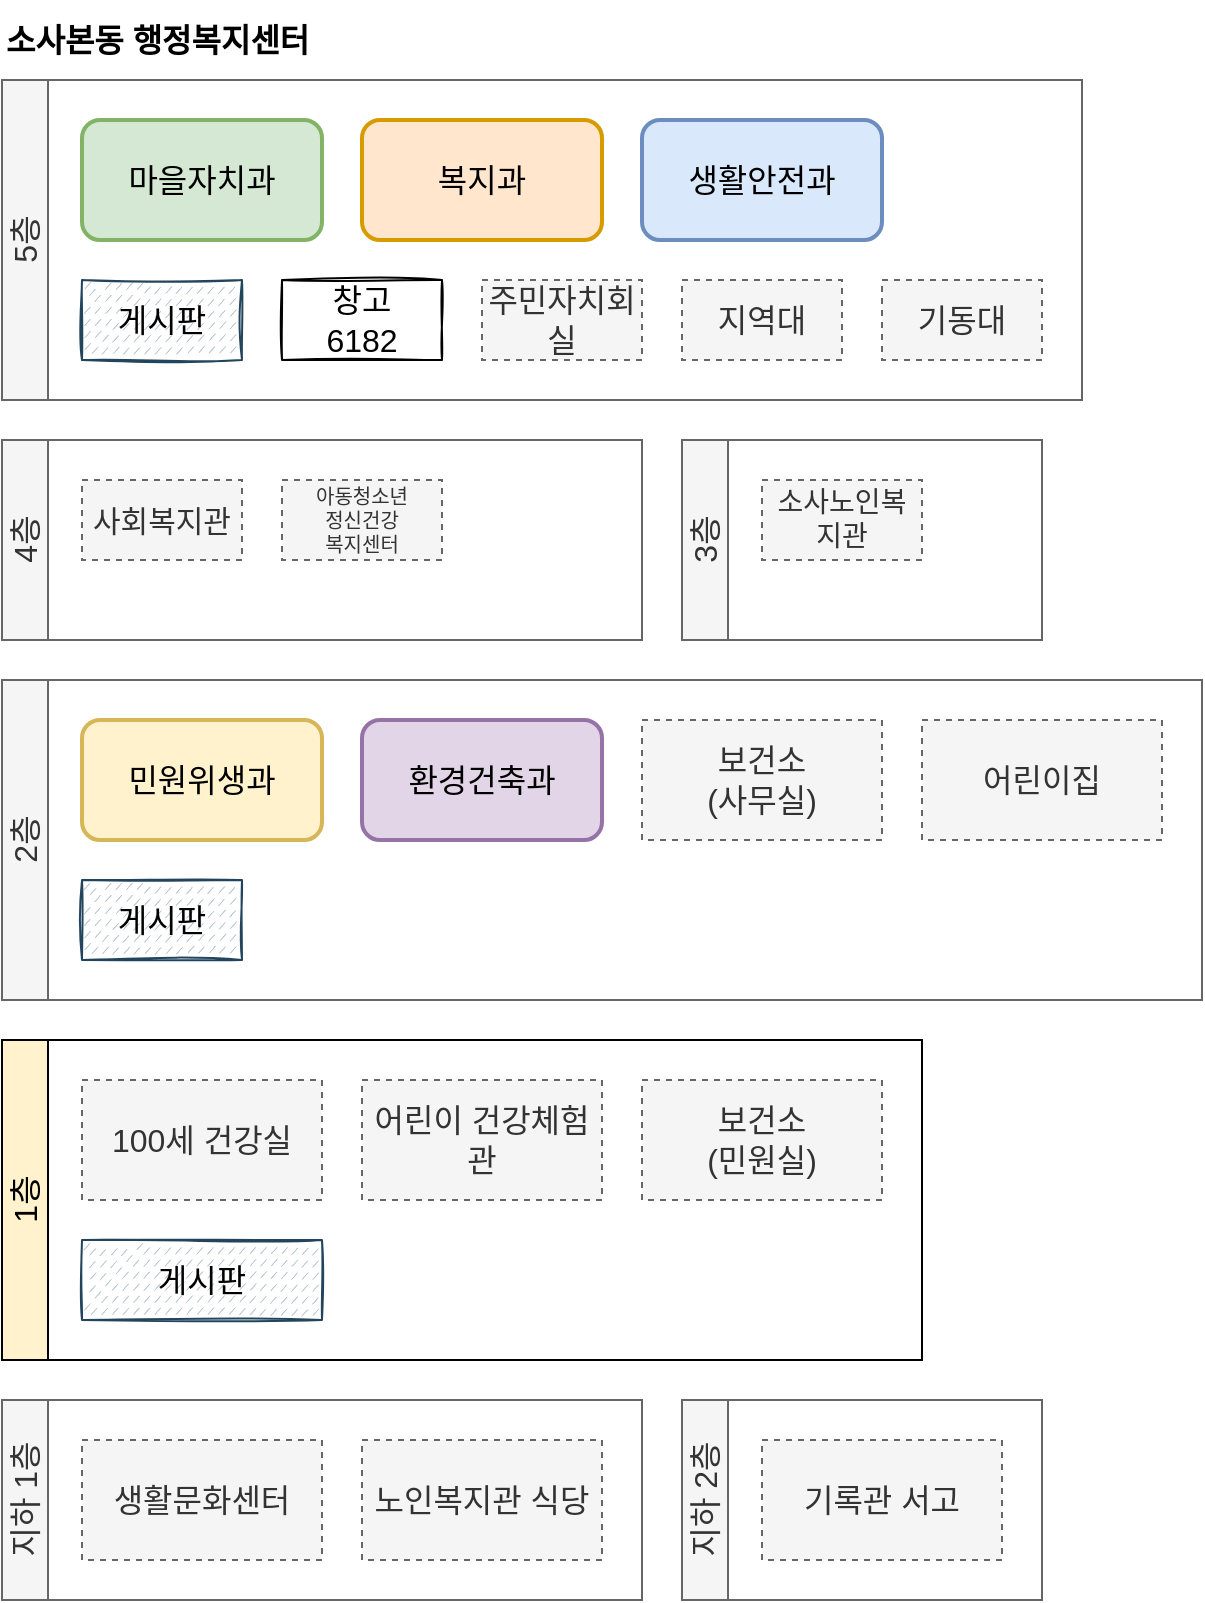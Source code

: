 <mxfile version="20.5.3" type="github">
  <diagram id="eLIVxNQiJWbGcrF2bT0w" name="페이지-1">
    <mxGraphModel dx="745" dy="589" grid="1" gridSize="10" guides="1" tooltips="1" connect="1" arrows="1" fold="1" page="1" pageScale="1" pageWidth="827" pageHeight="1169" math="0" shadow="0">
      <root>
        <mxCell id="0" />
        <mxCell id="1" parent="0" />
        <mxCell id="WZCAYHtos3Cy1ELbFCDV-2" value="소사본동 행정복지센터" style="text;strokeColor=none;fillColor=none;align=left;verticalAlign=middle;whiteSpace=wrap;rounded=0;fontSize=16;fontStyle=1;labelBorderColor=none;labelBackgroundColor=none;html=1;" parent="1" vertex="1">
          <mxGeometry x="40" y="40" width="200" height="40" as="geometry" />
        </mxCell>
        <mxCell id="WZCAYHtos3Cy1ELbFCDV-12" value="&lt;span style=&quot;font-weight: normal;&quot;&gt;5층&lt;/span&gt;" style="swimlane;whiteSpace=wrap;html=1;fontSize=16;fillColor=#f5f5f5;fontColor=#333333;strokeColor=#666666;horizontal=0;" parent="1" vertex="1">
          <mxGeometry x="40" y="80" width="540" height="160" as="geometry" />
        </mxCell>
        <mxCell id="WZCAYHtos3Cy1ELbFCDV-10" value="마을자치과" style="rounded=1;whiteSpace=wrap;html=1;fontSize=16;fillColor=#d5e8d4;strokeColor=#82b366;strokeWidth=2;glass=0;sketch=0;" parent="WZCAYHtos3Cy1ELbFCDV-12" vertex="1">
          <mxGeometry x="40" y="20" width="120" height="60" as="geometry" />
        </mxCell>
        <mxCell id="WZCAYHtos3Cy1ELbFCDV-13" value="복지과" style="rounded=1;whiteSpace=wrap;html=1;fontSize=16;fillColor=#ffe6cc;strokeColor=#d79b00;strokeWidth=2;glass=0;sketch=0;" parent="WZCAYHtos3Cy1ELbFCDV-12" vertex="1">
          <mxGeometry x="180" y="20" width="120" height="60" as="geometry" />
        </mxCell>
        <mxCell id="WZCAYHtos3Cy1ELbFCDV-14" value="생활안전과" style="rounded=1;whiteSpace=wrap;html=1;fontSize=16;fillColor=#dae8fc;strokeColor=#6c8ebf;strokeWidth=2;perimeterSpacing=0;glass=0;sketch=0;shadow=0;" parent="WZCAYHtos3Cy1ELbFCDV-12" vertex="1">
          <mxGeometry x="320" y="20" width="120" height="60" as="geometry" />
        </mxCell>
        <mxCell id="WZCAYHtos3Cy1ELbFCDV-15" value="창고&lt;br&gt;6182" style="rounded=0;whiteSpace=wrap;html=1;fontSize=16;strokeWidth=1;sketch=1;" parent="WZCAYHtos3Cy1ELbFCDV-12" vertex="1">
          <mxGeometry x="140" y="100" width="80" height="40" as="geometry" />
        </mxCell>
        <mxCell id="WZCAYHtos3Cy1ELbFCDV-53" value="게시판" style="rounded=0;whiteSpace=wrap;html=1;fontSize=16;fillColor=#bac8d3;strokeColor=#23445d;sketch=1;perimeterSpacing=0;curveFitting=0.95;hachureAngle=-41;gradientColor=none;fillStyle=dashed;" parent="WZCAYHtos3Cy1ELbFCDV-12" vertex="1">
          <mxGeometry x="40" y="100" width="80" height="40" as="geometry" />
        </mxCell>
        <mxCell id="vdcQb1Do8qtpe8zLqnzl-1" value="주민자치회실" style="rounded=0;whiteSpace=wrap;html=1;fontSize=16;strokeWidth=1;sketch=0;fillColor=#f5f5f5;fontColor=#333333;strokeColor=#666666;dashed=1;" parent="WZCAYHtos3Cy1ELbFCDV-12" vertex="1">
          <mxGeometry x="240" y="100" width="80" height="40" as="geometry" />
        </mxCell>
        <mxCell id="vdcQb1Do8qtpe8zLqnzl-2" value="지역대" style="rounded=0;whiteSpace=wrap;html=1;fontSize=16;strokeWidth=1;sketch=0;fillColor=#f5f5f5;fontColor=#333333;strokeColor=#666666;dashed=1;" parent="WZCAYHtos3Cy1ELbFCDV-12" vertex="1">
          <mxGeometry x="340" y="100" width="80" height="40" as="geometry" />
        </mxCell>
        <mxCell id="vdcQb1Do8qtpe8zLqnzl-3" value="기동대" style="rounded=0;whiteSpace=wrap;html=1;fontSize=16;strokeWidth=1;sketch=0;fillColor=#f5f5f5;fontColor=#333333;strokeColor=#666666;dashed=1;" parent="WZCAYHtos3Cy1ELbFCDV-12" vertex="1">
          <mxGeometry x="440" y="100" width="80" height="40" as="geometry" />
        </mxCell>
        <mxCell id="WZCAYHtos3Cy1ELbFCDV-17" value="&lt;span style=&quot;font-weight: normal;&quot;&gt;4층&lt;/span&gt;" style="swimlane;whiteSpace=wrap;html=1;fontSize=16;fillColor=#f5f5f5;fontColor=#333333;strokeColor=#666666;horizontal=0;" parent="1" vertex="1">
          <mxGeometry x="40" y="260" width="320" height="100" as="geometry" />
        </mxCell>
        <mxCell id="WZCAYHtos3Cy1ELbFCDV-18" value="사회복지관" style="rounded=0;whiteSpace=wrap;html=1;fontSize=15;fillColor=#f5f5f5;fontColor=#333333;strokeColor=#666666;dashed=1;" parent="WZCAYHtos3Cy1ELbFCDV-17" vertex="1">
          <mxGeometry x="40" y="20" width="80" height="40" as="geometry" />
        </mxCell>
        <mxCell id="WZCAYHtos3Cy1ELbFCDV-19" value="아동청소년&lt;br style=&quot;font-size: 10px;&quot;&gt;정신건강&lt;br style=&quot;font-size: 10px;&quot;&gt;복지센터" style="rounded=0;whiteSpace=wrap;html=1;fontSize=10;fillColor=#f5f5f5;fontColor=#333333;strokeColor=#666666;dashed=1;" parent="WZCAYHtos3Cy1ELbFCDV-17" vertex="1">
          <mxGeometry x="140" y="20" width="80" height="40" as="geometry" />
        </mxCell>
        <mxCell id="WZCAYHtos3Cy1ELbFCDV-23" value="&lt;span style=&quot;font-weight: normal;&quot;&gt;3층&lt;/span&gt;" style="swimlane;whiteSpace=wrap;html=1;fontSize=16;fillColor=#f5f5f5;fontColor=#333333;strokeColor=#666666;horizontal=0;" parent="1" vertex="1">
          <mxGeometry x="380" y="260" width="180" height="100" as="geometry" />
        </mxCell>
        <mxCell id="WZCAYHtos3Cy1ELbFCDV-24" value="소사노인복지관" style="rounded=0;whiteSpace=wrap;html=1;fontSize=14;dashed=1;fillColor=#f5f5f5;strokeColor=#666666;fontColor=#333333;spacing=2;spacingTop=2;spacingBottom=2;spacingLeft=2;spacingRight=2;fontFamily=Nanum Gothic;fontSource=https%3A%2F%2Ffonts.googleapis.com%2Fcss%3Ffamily%3DNanum%2BGothic;" parent="WZCAYHtos3Cy1ELbFCDV-23" vertex="1">
          <mxGeometry x="40" y="20" width="80" height="40" as="geometry" />
        </mxCell>
        <mxCell id="WZCAYHtos3Cy1ELbFCDV-29" value="&lt;span style=&quot;font-weight: normal;&quot;&gt;2층&lt;/span&gt;" style="swimlane;whiteSpace=wrap;html=1;fontSize=16;fillColor=#f5f5f5;fontColor=#333333;strokeColor=#666666;horizontal=0;" parent="1" vertex="1">
          <mxGeometry x="40" y="380" width="600" height="160" as="geometry" />
        </mxCell>
        <mxCell id="WZCAYHtos3Cy1ELbFCDV-30" value="민원위생과" style="rounded=1;whiteSpace=wrap;html=1;fontSize=16;fillColor=#fff2cc;strokeColor=#d6b656;strokeWidth=2;glass=0;sketch=0;" parent="WZCAYHtos3Cy1ELbFCDV-29" vertex="1">
          <mxGeometry x="40" y="20" width="120" height="60" as="geometry" />
        </mxCell>
        <mxCell id="WZCAYHtos3Cy1ELbFCDV-31" value="환경건축과" style="rounded=1;whiteSpace=wrap;html=1;fontSize=16;fillColor=#e1d5e7;strokeColor=#9673a6;strokeWidth=2;glass=0;sketch=0;" parent="WZCAYHtos3Cy1ELbFCDV-29" vertex="1">
          <mxGeometry x="180" y="20" width="120" height="60" as="geometry" />
        </mxCell>
        <mxCell id="WZCAYHtos3Cy1ELbFCDV-32" value="보건소&lt;br&gt;(사무실)" style="rounded=0;whiteSpace=wrap;html=1;fontSize=16;fillColor=#f5f5f5;strokeColor=#666666;fontColor=#333333;dashed=1;" parent="WZCAYHtos3Cy1ELbFCDV-29" vertex="1">
          <mxGeometry x="320" y="20" width="120" height="60" as="geometry" />
        </mxCell>
        <mxCell id="WZCAYHtos3Cy1ELbFCDV-33" value="어린이집" style="rounded=0;whiteSpace=wrap;html=1;fontSize=16;fillColor=#f5f5f5;strokeColor=#666666;fontColor=#333333;dashed=1;" parent="WZCAYHtos3Cy1ELbFCDV-29" vertex="1">
          <mxGeometry x="460" y="20" width="120" height="60" as="geometry" />
        </mxCell>
        <mxCell id="WZCAYHtos3Cy1ELbFCDV-50" value="게시판" style="rounded=0;whiteSpace=wrap;html=1;fontSize=16;fillColor=#bac8d3;strokeColor=#23445d;sketch=1;curveFitting=0.95;hachureAngle=-41;gradientColor=none;fillStyle=dashed;" parent="WZCAYHtos3Cy1ELbFCDV-29" vertex="1">
          <mxGeometry x="40" y="100" width="80" height="40" as="geometry" />
        </mxCell>
        <mxCell id="WZCAYHtos3Cy1ELbFCDV-35" value="&lt;span style=&quot;font-weight: normal;&quot;&gt;1층&lt;/span&gt;" style="swimlane;whiteSpace=wrap;html=1;fontSize=16;rounded=0;sketch=0;shadow=0;glass=0;swimlaneLine=1;fillColor=#fff2cc;strokeColor=#000000;horizontal=0;" parent="1" vertex="1">
          <mxGeometry x="40" y="560" width="460" height="160" as="geometry" />
        </mxCell>
        <mxCell id="WZCAYHtos3Cy1ELbFCDV-37" value="100세 건강실" style="rounded=0;whiteSpace=wrap;html=1;fontSize=16;fillColor=#f5f5f5;strokeColor=#666666;fontColor=#333333;dashed=1;" parent="WZCAYHtos3Cy1ELbFCDV-35" vertex="1">
          <mxGeometry x="40" y="20" width="120" height="60" as="geometry" />
        </mxCell>
        <mxCell id="WZCAYHtos3Cy1ELbFCDV-38" value="어린이 건강체험관" style="rounded=0;whiteSpace=wrap;html=1;fontSize=16;fillColor=#f5f5f5;strokeColor=#666666;fontColor=#333333;dashed=1;" parent="WZCAYHtos3Cy1ELbFCDV-35" vertex="1">
          <mxGeometry x="180" y="20" width="120" height="60" as="geometry" />
        </mxCell>
        <mxCell id="WZCAYHtos3Cy1ELbFCDV-49" value="게시판" style="rounded=0;whiteSpace=wrap;html=1;fontSize=16;fillColor=#bac8d3;strokeColor=#23445d;sketch=1;curveFitting=0.95;hachureAngle=-41;gradientColor=none;fillStyle=dashed;" parent="WZCAYHtos3Cy1ELbFCDV-35" vertex="1">
          <mxGeometry x="40" y="100" width="120" height="40" as="geometry" />
        </mxCell>
        <mxCell id="WZCAYHtos3Cy1ELbFCDV-36" value="보건소&lt;br&gt;(민원실)" style="rounded=0;whiteSpace=wrap;html=1;fontSize=16;fillColor=#f5f5f5;strokeColor=#666666;fontColor=#333333;dashed=1;" parent="WZCAYHtos3Cy1ELbFCDV-35" vertex="1">
          <mxGeometry x="320" y="20" width="120" height="60" as="geometry" />
        </mxCell>
        <mxCell id="WZCAYHtos3Cy1ELbFCDV-41" value="&lt;span style=&quot;font-weight: normal;&quot;&gt;지하 1층&lt;/span&gt;" style="swimlane;whiteSpace=wrap;html=1;fontSize=16;fillColor=#f5f5f5;fontColor=#333333;strokeColor=#666666;horizontal=0;" parent="1" vertex="1">
          <mxGeometry x="40" y="740" width="320" height="100" as="geometry" />
        </mxCell>
        <mxCell id="WZCAYHtos3Cy1ELbFCDV-42" value="생활문화센터" style="rounded=0;whiteSpace=wrap;html=1;fontSize=16;fillColor=#f5f5f5;strokeColor=#666666;fontColor=#333333;dashed=1;" parent="WZCAYHtos3Cy1ELbFCDV-41" vertex="1">
          <mxGeometry x="40" y="20" width="120" height="60" as="geometry" />
        </mxCell>
        <mxCell id="WZCAYHtos3Cy1ELbFCDV-43" value="노인복지관 식당" style="rounded=0;whiteSpace=wrap;html=1;fontSize=16;fillColor=#f5f5f5;strokeColor=#666666;fontColor=#333333;dashed=1;" parent="WZCAYHtos3Cy1ELbFCDV-41" vertex="1">
          <mxGeometry x="180" y="20" width="120" height="60" as="geometry" />
        </mxCell>
        <mxCell id="WZCAYHtos3Cy1ELbFCDV-45" value="&lt;span style=&quot;font-weight: normal;&quot;&gt;지하 2층&lt;br&gt;&lt;/span&gt;" style="swimlane;whiteSpace=wrap;html=1;fontSize=16;fillColor=#f5f5f5;fontColor=#333333;strokeColor=#666666;horizontal=0;" parent="1" vertex="1">
          <mxGeometry x="380" y="740" width="180" height="100" as="geometry" />
        </mxCell>
        <mxCell id="WZCAYHtos3Cy1ELbFCDV-46" value="기록관 서고" style="rounded=0;whiteSpace=wrap;html=1;fontSize=16;fillColor=#f5f5f5;strokeColor=#666666;fontColor=#333333;dashed=1;" parent="WZCAYHtos3Cy1ELbFCDV-45" vertex="1">
          <mxGeometry x="40" y="20" width="120" height="60" as="geometry" />
        </mxCell>
      </root>
    </mxGraphModel>
  </diagram>
</mxfile>
